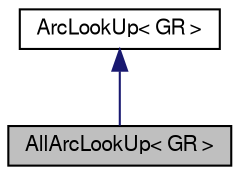 digraph "AllArcLookUp&lt; GR &gt;"
{
 // LATEX_PDF_SIZE
  edge [fontname="FreeSans",fontsize="10",labelfontname="FreeSans",labelfontsize="10"];
  node [fontname="FreeSans",fontsize="10",shape=record];
  Node0 [label="AllArcLookUp\< GR \>",height=0.2,width=0.4,color="black", fillcolor="grey75", style="filled", fontcolor="black",tooltip="Fast look-up of all arcs between given endpoints."];
  Node1 -> Node0 [dir="back",color="midnightblue",fontsize="10",style="solid",fontname="FreeSans"];
  Node1 [label="ArcLookUp\< GR \>",height=0.2,width=0.4,color="black", fillcolor="white", style="filled",URL="$a01853.html",tooltip="Fast arc look-up between given endpoints."];
}
